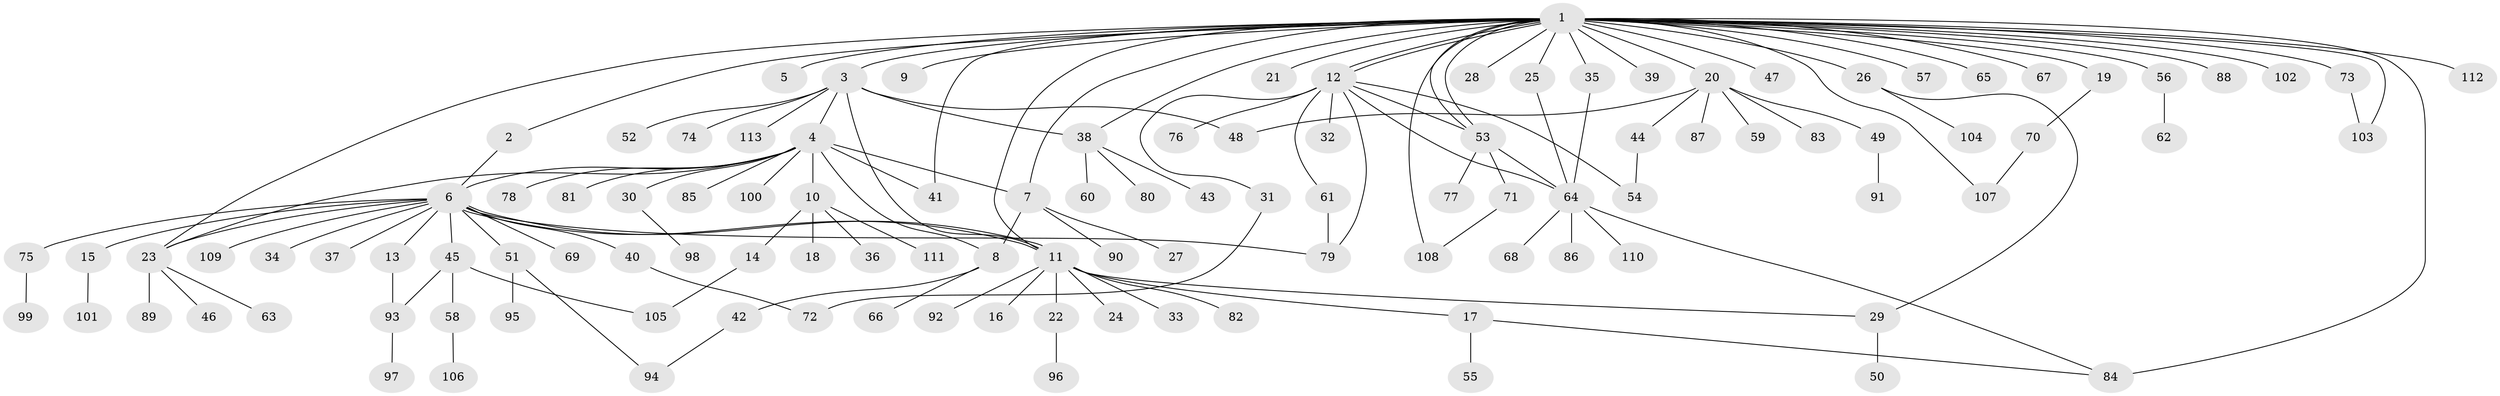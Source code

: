 // Generated by graph-tools (version 1.1) at 2025/26/03/09/25 03:26:08]
// undirected, 113 vertices, 142 edges
graph export_dot {
graph [start="1"]
  node [color=gray90,style=filled];
  1;
  2;
  3;
  4;
  5;
  6;
  7;
  8;
  9;
  10;
  11;
  12;
  13;
  14;
  15;
  16;
  17;
  18;
  19;
  20;
  21;
  22;
  23;
  24;
  25;
  26;
  27;
  28;
  29;
  30;
  31;
  32;
  33;
  34;
  35;
  36;
  37;
  38;
  39;
  40;
  41;
  42;
  43;
  44;
  45;
  46;
  47;
  48;
  49;
  50;
  51;
  52;
  53;
  54;
  55;
  56;
  57;
  58;
  59;
  60;
  61;
  62;
  63;
  64;
  65;
  66;
  67;
  68;
  69;
  70;
  71;
  72;
  73;
  74;
  75;
  76;
  77;
  78;
  79;
  80;
  81;
  82;
  83;
  84;
  85;
  86;
  87;
  88;
  89;
  90;
  91;
  92;
  93;
  94;
  95;
  96;
  97;
  98;
  99;
  100;
  101;
  102;
  103;
  104;
  105;
  106;
  107;
  108;
  109;
  110;
  111;
  112;
  113;
  1 -- 2;
  1 -- 3;
  1 -- 5;
  1 -- 7;
  1 -- 9;
  1 -- 11;
  1 -- 12;
  1 -- 12;
  1 -- 19;
  1 -- 20;
  1 -- 21;
  1 -- 23;
  1 -- 25;
  1 -- 26;
  1 -- 28;
  1 -- 35;
  1 -- 38;
  1 -- 39;
  1 -- 41;
  1 -- 47;
  1 -- 53;
  1 -- 53;
  1 -- 56;
  1 -- 57;
  1 -- 65;
  1 -- 67;
  1 -- 73;
  1 -- 84;
  1 -- 88;
  1 -- 102;
  1 -- 103;
  1 -- 107;
  1 -- 108;
  1 -- 112;
  2 -- 6;
  3 -- 4;
  3 -- 11;
  3 -- 38;
  3 -- 48;
  3 -- 52;
  3 -- 74;
  3 -- 113;
  4 -- 6;
  4 -- 7;
  4 -- 8;
  4 -- 10;
  4 -- 23;
  4 -- 30;
  4 -- 41;
  4 -- 78;
  4 -- 81;
  4 -- 85;
  4 -- 100;
  6 -- 11;
  6 -- 11;
  6 -- 13;
  6 -- 15;
  6 -- 23;
  6 -- 34;
  6 -- 37;
  6 -- 40;
  6 -- 45;
  6 -- 51;
  6 -- 69;
  6 -- 75;
  6 -- 79;
  6 -- 109;
  7 -- 8;
  7 -- 27;
  7 -- 90;
  8 -- 42;
  8 -- 66;
  10 -- 14;
  10 -- 18;
  10 -- 36;
  10 -- 111;
  11 -- 16;
  11 -- 17;
  11 -- 22;
  11 -- 24;
  11 -- 29;
  11 -- 33;
  11 -- 82;
  11 -- 92;
  12 -- 31;
  12 -- 32;
  12 -- 53;
  12 -- 54;
  12 -- 61;
  12 -- 64;
  12 -- 76;
  12 -- 79;
  13 -- 93;
  14 -- 105;
  15 -- 101;
  17 -- 55;
  17 -- 84;
  19 -- 70;
  20 -- 44;
  20 -- 48;
  20 -- 49;
  20 -- 59;
  20 -- 83;
  20 -- 87;
  22 -- 96;
  23 -- 46;
  23 -- 63;
  23 -- 89;
  25 -- 64;
  26 -- 29;
  26 -- 104;
  29 -- 50;
  30 -- 98;
  31 -- 72;
  35 -- 64;
  38 -- 43;
  38 -- 60;
  38 -- 80;
  40 -- 72;
  42 -- 94;
  44 -- 54;
  45 -- 58;
  45 -- 93;
  45 -- 105;
  49 -- 91;
  51 -- 94;
  51 -- 95;
  53 -- 64;
  53 -- 71;
  53 -- 77;
  56 -- 62;
  58 -- 106;
  61 -- 79;
  64 -- 68;
  64 -- 84;
  64 -- 86;
  64 -- 110;
  70 -- 107;
  71 -- 108;
  73 -- 103;
  75 -- 99;
  93 -- 97;
}
